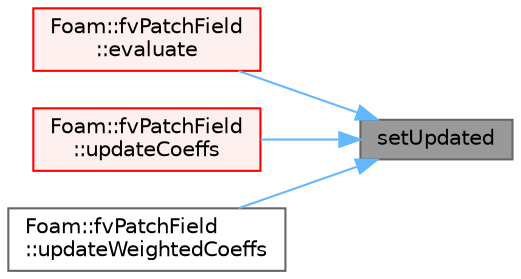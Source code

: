 digraph "setUpdated"
{
 // LATEX_PDF_SIZE
  bgcolor="transparent";
  edge [fontname=Helvetica,fontsize=10,labelfontname=Helvetica,labelfontsize=10];
  node [fontname=Helvetica,fontsize=10,shape=box,height=0.2,width=0.4];
  rankdir="RL";
  Node1 [id="Node000001",label="setUpdated",height=0.2,width=0.4,color="gray40", fillcolor="grey60", style="filled", fontcolor="black",tooltip=" "];
  Node1 -> Node2 [id="edge1_Node000001_Node000002",dir="back",color="steelblue1",style="solid",tooltip=" "];
  Node2 [id="Node000002",label="Foam::fvPatchField\l::evaluate",height=0.2,width=0.4,color="red", fillcolor="#FFF0F0", style="filled",URL="$classFoam_1_1fvPatchField.html#a1a4ebfb8aa4dc581e54081a12bfbd0d3",tooltip=" "];
  Node1 -> Node44 [id="edge2_Node000001_Node000044",dir="back",color="steelblue1",style="solid",tooltip=" "];
  Node44 [id="Node000044",label="Foam::fvPatchField\l::updateCoeffs",height=0.2,width=0.4,color="red", fillcolor="#FFF0F0", style="filled",URL="$classFoam_1_1fvPatchField.html#a7e24eafac629d3733181cd942d4c902f",tooltip=" "];
  Node1 -> Node101 [id="edge3_Node000001_Node000101",dir="back",color="steelblue1",style="solid",tooltip=" "];
  Node101 [id="Node000101",label="Foam::fvPatchField\l::updateWeightedCoeffs",height=0.2,width=0.4,color="grey40", fillcolor="white", style="filled",URL="$classFoam_1_1fvPatchField.html#abdb19742355ced144cd0033d4c5b1e35",tooltip=" "];
}
